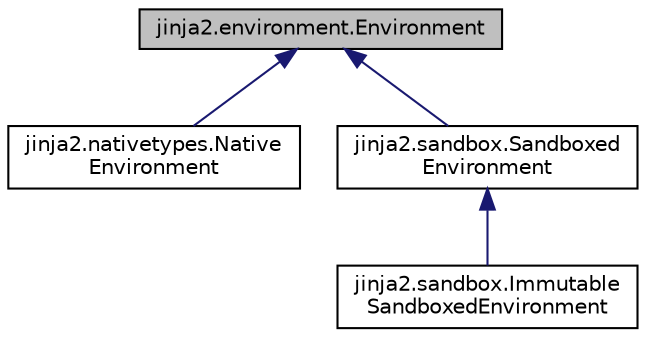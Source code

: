 digraph "jinja2.environment.Environment"
{
 // LATEX_PDF_SIZE
  edge [fontname="Helvetica",fontsize="10",labelfontname="Helvetica",labelfontsize="10"];
  node [fontname="Helvetica",fontsize="10",shape=record];
  Node1 [label="jinja2.environment.Environment",height=0.2,width=0.4,color="black", fillcolor="grey75", style="filled", fontcolor="black",tooltip=" "];
  Node1 -> Node2 [dir="back",color="midnightblue",fontsize="10",style="solid",fontname="Helvetica"];
  Node2 [label="jinja2.nativetypes.Native\lEnvironment",height=0.2,width=0.4,color="black", fillcolor="white", style="filled",URL="$classjinja2_1_1nativetypes_1_1NativeEnvironment.html",tooltip=" "];
  Node1 -> Node3 [dir="back",color="midnightblue",fontsize="10",style="solid",fontname="Helvetica"];
  Node3 [label="jinja2.sandbox.Sandboxed\lEnvironment",height=0.2,width=0.4,color="black", fillcolor="white", style="filled",URL="$classjinja2_1_1sandbox_1_1SandboxedEnvironment.html",tooltip=" "];
  Node3 -> Node4 [dir="back",color="midnightblue",fontsize="10",style="solid",fontname="Helvetica"];
  Node4 [label="jinja2.sandbox.Immutable\lSandboxedEnvironment",height=0.2,width=0.4,color="black", fillcolor="white", style="filled",URL="$classjinja2_1_1sandbox_1_1ImmutableSandboxedEnvironment.html",tooltip=" "];
}
